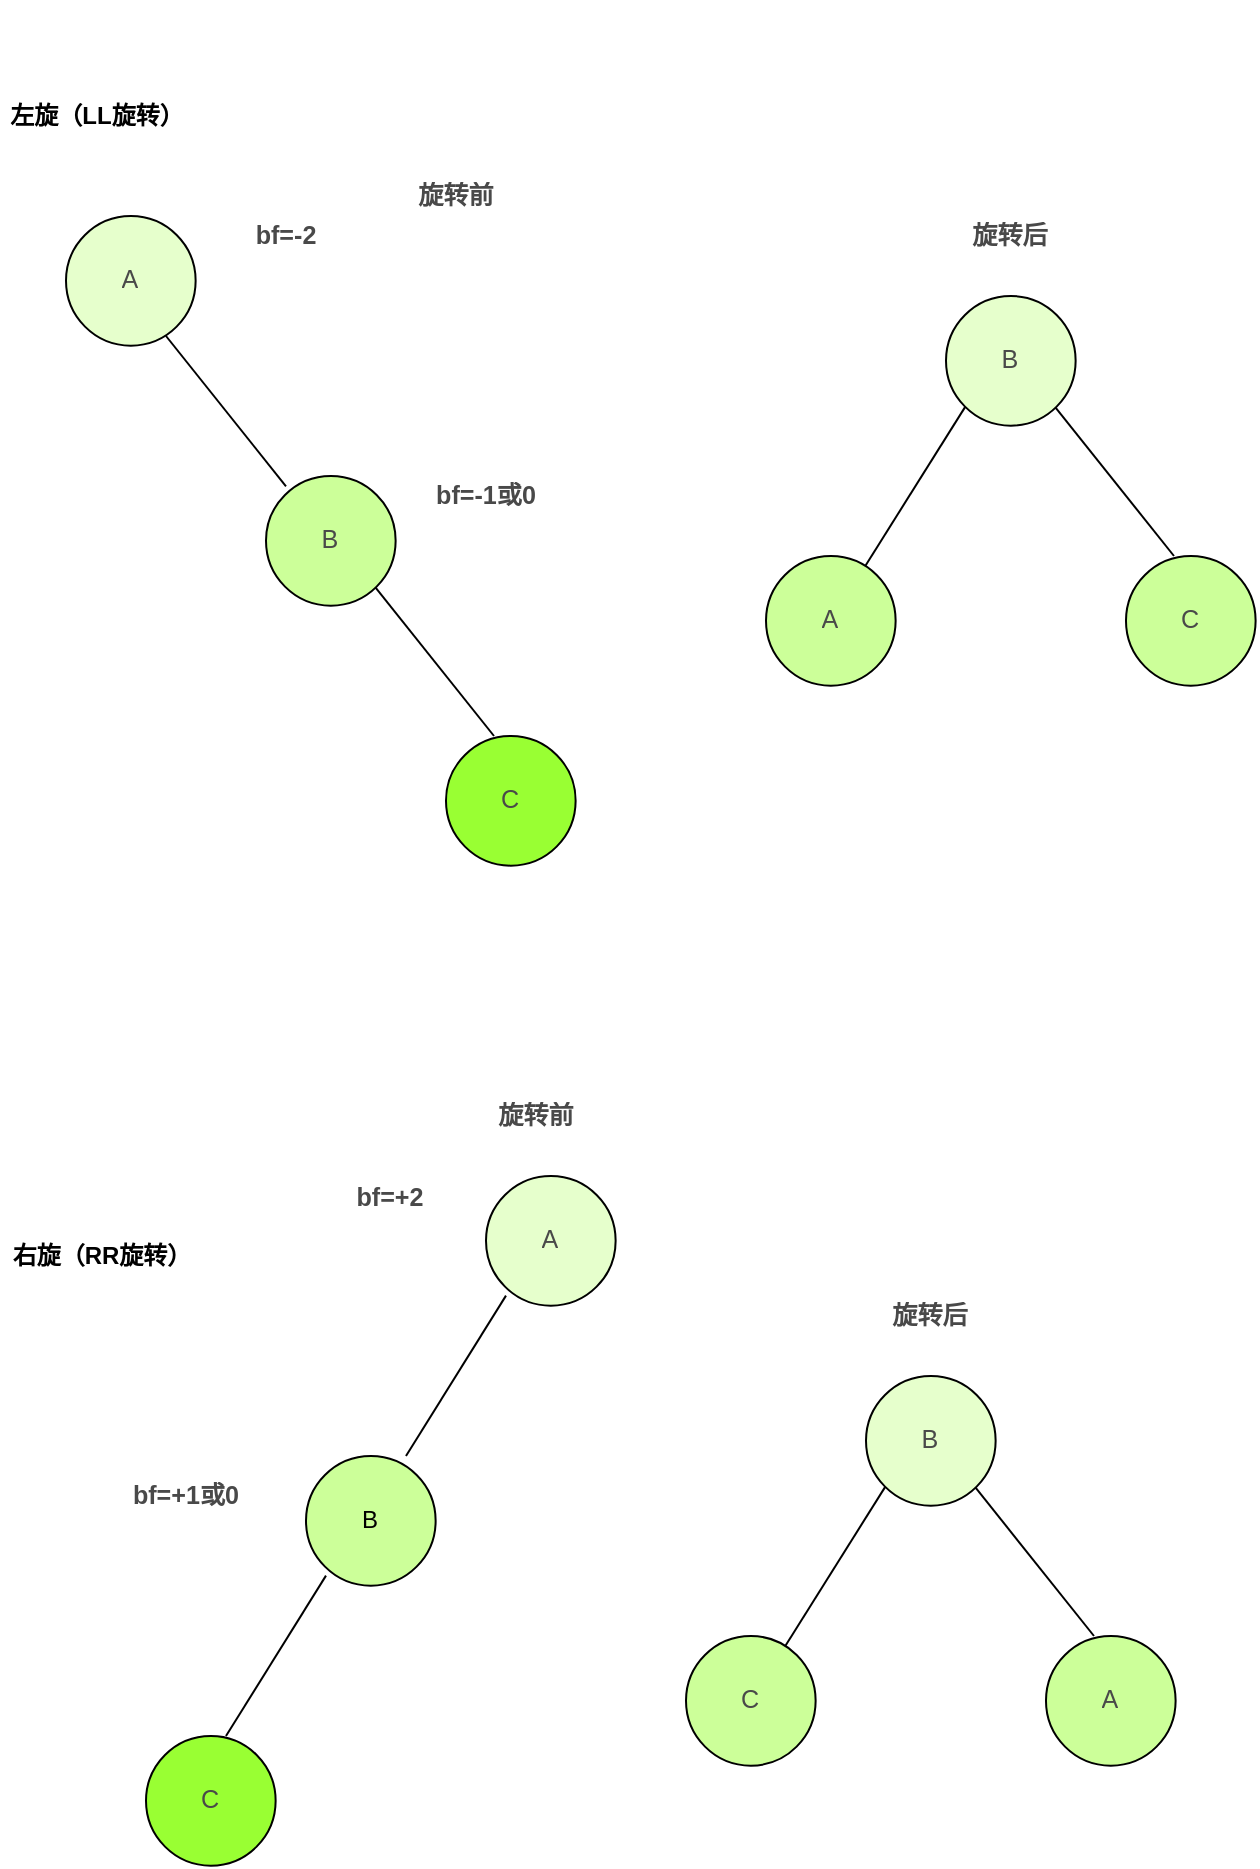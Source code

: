 <mxfile version="28.0.4">
  <diagram name="第 1 页" id="SQMiKPQj3qHGmJC00pW2">
    <mxGraphModel dx="891" dy="389" grid="1" gridSize="10" guides="1" tooltips="1" connect="1" arrows="1" fold="1" page="1" pageScale="1" pageWidth="827" pageHeight="1169" math="0" shadow="0">
      <root>
        <mxCell id="0" />
        <mxCell id="1" parent="0" />
        <mxCell id="Xabsf1C0fMltTLXUcAut-2" style="edgeStyle=orthogonalEdgeStyle;rounded=0;orthogonalLoop=1;jettySize=auto;html=1;exitX=0.5;exitY=1;exitDx=0;exitDy=0;" edge="1" parent="1">
          <mxGeometry relative="1" as="geometry">
            <mxPoint x="261.67" y="60" as="sourcePoint" />
            <mxPoint x="261.67" y="60" as="targetPoint" />
          </mxGeometry>
        </mxCell>
        <mxCell id="Xabsf1C0fMltTLXUcAut-62" value="" style="group" vertex="1" connectable="0" parent="1">
          <mxGeometry x="100.003" y="160" width="254.811" height="324.818" as="geometry" />
        </mxCell>
        <mxCell id="Xabsf1C0fMltTLXUcAut-27" value="" style="endArrow=none;html=1;rounded=0;" edge="1" parent="Xabsf1C0fMltTLXUcAut-62">
          <mxGeometry width="50" height="50" relative="1" as="geometry">
            <mxPoint x="109.997" y="135.18" as="sourcePoint" />
            <mxPoint x="49.997" y="60" as="targetPoint" />
          </mxGeometry>
        </mxCell>
        <mxCell id="Xabsf1C0fMltTLXUcAut-54" value="" style="endArrow=none;html=1;rounded=0;" edge="1" parent="Xabsf1C0fMltTLXUcAut-62">
          <mxGeometry width="50" height="50" relative="1" as="geometry">
            <mxPoint x="213.997" y="260" as="sourcePoint" />
            <mxPoint x="153.997" y="184.82" as="targetPoint" />
          </mxGeometry>
        </mxCell>
        <mxCell id="Xabsf1C0fMltTLXUcAut-55" value="" style="group" vertex="1" connectable="0" parent="Xabsf1C0fMltTLXUcAut-62">
          <mxGeometry width="64.818" height="64.818" as="geometry" />
        </mxCell>
        <mxCell id="Xabsf1C0fMltTLXUcAut-33" value="" style="ellipse;whiteSpace=wrap;html=1;aspect=fixed;fillColor=#E6FFCC;" vertex="1" parent="Xabsf1C0fMltTLXUcAut-55">
          <mxGeometry width="64.818" height="64.818" as="geometry" />
        </mxCell>
        <mxCell id="Xabsf1C0fMltTLXUcAut-34" value="&lt;pre style=&quot;font-family: var(--ds-font-family-code); overflow: auto; padding: calc(var(--ds-md-zoom)*8px)calc(var(--ds-md-zoom)*12px); text-wrap: wrap; word-break: break-all; color: rgb(73, 73, 73); font-size: 12.573px; text-align: start; margin-top: 0px !important; margin-bottom: 0px !important;&quot;&gt;&lt;pre style=&quot;font-family: var(--ds-font-family-code); overflow: auto; padding: calc(var(--ds-md-zoom)*8px)calc(var(--ds-md-zoom)*12px); text-wrap: wrap; word-break: break-all; margin-top: 0px !important; margin-bottom: 0px !important;&quot;&gt;A&lt;/pre&gt;&lt;/pre&gt;" style="text;strokeColor=none;align=center;fillColor=none;html=1;verticalAlign=middle;whiteSpace=wrap;rounded=0;" vertex="1" parent="Xabsf1C0fMltTLXUcAut-55">
          <mxGeometry x="25.4" y="24.74" width="14.02" height="15.34" as="geometry" />
        </mxCell>
        <mxCell id="Xabsf1C0fMltTLXUcAut-56" value="" style="group" vertex="1" connectable="0" parent="Xabsf1C0fMltTLXUcAut-62">
          <mxGeometry x="100" y="130" width="64.818" height="64.818" as="geometry" />
        </mxCell>
        <mxCell id="Xabsf1C0fMltTLXUcAut-39" value="" style="ellipse;whiteSpace=wrap;html=1;aspect=fixed;fillColor=#CCFF99;" vertex="1" parent="Xabsf1C0fMltTLXUcAut-56">
          <mxGeometry width="64.818" height="64.818" as="geometry" />
        </mxCell>
        <mxCell id="Xabsf1C0fMltTLXUcAut-40" value="&lt;pre style=&quot;font-family: var(--ds-font-family-code); overflow: auto; padding: calc(var(--ds-md-zoom)*8px)calc(var(--ds-md-zoom)*12px); text-wrap: wrap; word-break: break-all; color: rgb(73, 73, 73); font-size: 12.573px; text-align: start; margin-top: 0px !important; margin-bottom: 0px !important;&quot;&gt;&lt;pre style=&quot;font-family: var(--ds-font-family-code); overflow: auto; padding: calc(var(--ds-md-zoom)*8px)calc(var(--ds-md-zoom)*12px); text-wrap: wrap; word-break: break-all; margin-top: 0px !important; margin-bottom: 0px !important;&quot;&gt;B&lt;/pre&gt;&lt;/pre&gt;" style="text;strokeColor=none;align=center;fillColor=none;html=1;verticalAlign=middle;whiteSpace=wrap;rounded=0;" vertex="1" parent="Xabsf1C0fMltTLXUcAut-56">
          <mxGeometry x="25.4" y="24.36" width="14.02" height="16.09" as="geometry" />
        </mxCell>
        <mxCell id="Xabsf1C0fMltTLXUcAut-57" value="" style="group" vertex="1" connectable="0" parent="Xabsf1C0fMltTLXUcAut-62">
          <mxGeometry x="189.993" y="260" width="64.818" height="64.818" as="geometry" />
        </mxCell>
        <mxCell id="Xabsf1C0fMltTLXUcAut-51" value="" style="ellipse;whiteSpace=wrap;html=1;aspect=fixed;fillColor=#99FF33;" vertex="1" parent="Xabsf1C0fMltTLXUcAut-57">
          <mxGeometry width="64.818" height="64.818" as="geometry" />
        </mxCell>
        <mxCell id="Xabsf1C0fMltTLXUcAut-52" value="&lt;pre style=&quot;font-family: var(--ds-font-family-code); overflow: auto; padding: calc(var(--ds-md-zoom)*8px)calc(var(--ds-md-zoom)*12px); text-wrap: wrap; word-break: break-all; color: rgb(73, 73, 73); font-size: 12.573px; text-align: start; margin-top: 0px !important; margin-bottom: 0px !important;&quot;&gt;&lt;pre style=&quot;font-family: var(--ds-font-family-code); overflow: auto; padding: calc(var(--ds-md-zoom)*8px)calc(var(--ds-md-zoom)*12px); text-wrap: wrap; word-break: break-all; margin-top: 0px !important; margin-bottom: 0px !important;&quot;&gt;C&lt;/pre&gt;&lt;/pre&gt;" style="text;strokeColor=none;align=center;fillColor=none;html=1;verticalAlign=middle;whiteSpace=wrap;rounded=0;" vertex="1" parent="Xabsf1C0fMltTLXUcAut-57">
          <mxGeometry x="25.4" y="24.36" width="14.02" height="16.09" as="geometry" />
        </mxCell>
        <mxCell id="Xabsf1C0fMltTLXUcAut-60" value="&lt;pre style=&quot;font-family: var(--ds-font-family-code); overflow: auto; padding: calc(var(--ds-md-zoom)*8px)calc(var(--ds-md-zoom)*12px); text-wrap: wrap; word-break: break-all; color: rgb(73, 73, 73); font-size: 12.573px; text-align: start; margin-top: 0px !important; margin-bottom: 0px !important;&quot;&gt;&lt;b&gt;bf=-2&lt;/b&gt;&lt;/pre&gt;" style="text;strokeColor=none;align=center;fillColor=none;html=1;verticalAlign=middle;whiteSpace=wrap;rounded=0;" vertex="1" parent="Xabsf1C0fMltTLXUcAut-62">
          <mxGeometry x="89.997" width="40" height="20" as="geometry" />
        </mxCell>
        <mxCell id="Xabsf1C0fMltTLXUcAut-61" value="&lt;pre style=&quot;font-family: var(--ds-font-family-code); overflow: auto; padding: calc(var(--ds-md-zoom)*8px)calc(var(--ds-md-zoom)*12px); text-wrap: wrap; word-break: break-all; color: rgb(73, 73, 73); font-size: 12.573px; text-align: start; margin-top: 0px !important; margin-bottom: 0px !important;&quot;&gt;&lt;b&gt;bf=-1或0&lt;/b&gt;&lt;/pre&gt;" style="text;strokeColor=none;align=center;fillColor=none;html=1;verticalAlign=middle;whiteSpace=wrap;rounded=0;" vertex="1" parent="Xabsf1C0fMltTLXUcAut-62">
          <mxGeometry x="179.997" y="130" width="60" height="20" as="geometry" />
        </mxCell>
        <mxCell id="Xabsf1C0fMltTLXUcAut-78" value="&lt;pre style=&quot;font-family: var(--ds-font-family-code); overflow: auto; padding: calc(var(--ds-md-zoom)*8px)calc(var(--ds-md-zoom)*12px); text-wrap: wrap; word-break: break-all; color: rgb(73, 73, 73); font-size: 12.573px; text-align: start; margin-top: 0px !important; margin-bottom: 0px !important;&quot;&gt;&lt;b&gt;旋转前&lt;/b&gt;&lt;/pre&gt;" style="text;strokeColor=none;align=center;fillColor=none;html=1;verticalAlign=middle;whiteSpace=wrap;rounded=0;" vertex="1" parent="1">
          <mxGeometry x="270" y="140" width="50" height="20" as="geometry" />
        </mxCell>
        <mxCell id="Xabsf1C0fMltTLXUcAut-79" value="&lt;pre style=&quot;font-family: var(--ds-font-family-code); overflow: auto; padding: calc(var(--ds-md-zoom)*8px)calc(var(--ds-md-zoom)*12px); text-wrap: wrap; word-break: break-all; color: rgb(73, 73, 73); font-size: 12.573px; text-align: start; margin-top: 0px !important; margin-bottom: 0px !important;&quot;&gt;&lt;b&gt;旋转后&lt;/b&gt;&lt;/pre&gt;" style="text;strokeColor=none;align=center;fillColor=none;html=1;verticalAlign=middle;whiteSpace=wrap;rounded=0;" vertex="1" parent="1">
          <mxGeometry x="547.41" y="160" width="50" height="20" as="geometry" />
        </mxCell>
        <mxCell id="Xabsf1C0fMltTLXUcAut-83" value="" style="group" vertex="1" connectable="0" parent="1">
          <mxGeometry x="450" y="200" width="244.811" height="194.818" as="geometry" />
        </mxCell>
        <mxCell id="Xabsf1C0fMltTLXUcAut-64" value="" style="endArrow=none;html=1;rounded=0;" edge="1" parent="Xabsf1C0fMltTLXUcAut-83" source="Xabsf1C0fMltTLXUcAut-67">
          <mxGeometry width="50" height="50" relative="1" as="geometry">
            <mxPoint x="40" y="120" as="sourcePoint" />
            <mxPoint x="99.997" y="54.82" as="targetPoint" />
          </mxGeometry>
        </mxCell>
        <mxCell id="Xabsf1C0fMltTLXUcAut-65" value="" style="endArrow=none;html=1;rounded=0;" edge="1" parent="Xabsf1C0fMltTLXUcAut-83">
          <mxGeometry width="50" height="50" relative="1" as="geometry">
            <mxPoint x="203.997" y="130" as="sourcePoint" />
            <mxPoint x="143.997" y="54.82" as="targetPoint" />
          </mxGeometry>
        </mxCell>
        <mxCell id="Xabsf1C0fMltTLXUcAut-80" value="" style="group" vertex="1" connectable="0" parent="Xabsf1C0fMltTLXUcAut-83">
          <mxGeometry x="90" width="64.818" height="64.818" as="geometry" />
        </mxCell>
        <mxCell id="Xabsf1C0fMltTLXUcAut-70" value="" style="ellipse;whiteSpace=wrap;html=1;aspect=fixed;fillColor=#E6FFCC;" vertex="1" parent="Xabsf1C0fMltTLXUcAut-80">
          <mxGeometry width="64.818" height="64.818" as="geometry" />
        </mxCell>
        <mxCell id="Xabsf1C0fMltTLXUcAut-71" value="&lt;pre style=&quot;font-family: var(--ds-font-family-code); overflow: auto; padding: calc(var(--ds-md-zoom)*8px)calc(var(--ds-md-zoom)*12px); text-wrap: wrap; word-break: break-all; color: rgb(73, 73, 73); font-size: 12.573px; text-align: start; margin-top: 0px !important; margin-bottom: 0px !important;&quot;&gt;&lt;pre style=&quot;font-family: var(--ds-font-family-code); overflow: auto; padding: calc(var(--ds-md-zoom)*8px)calc(var(--ds-md-zoom)*12px); text-wrap: wrap; word-break: break-all; margin-top: 0px !important; margin-bottom: 0px !important;&quot;&gt;B&lt;/pre&gt;&lt;/pre&gt;" style="text;strokeColor=none;align=center;fillColor=none;html=1;verticalAlign=middle;whiteSpace=wrap;rounded=0;" vertex="1" parent="Xabsf1C0fMltTLXUcAut-80">
          <mxGeometry x="25.4" y="24.36" width="14.02" height="16.09" as="geometry" />
        </mxCell>
        <mxCell id="Xabsf1C0fMltTLXUcAut-81" value="" style="group" vertex="1" connectable="0" parent="Xabsf1C0fMltTLXUcAut-83">
          <mxGeometry y="130" width="64.818" height="64.818" as="geometry" />
        </mxCell>
        <mxCell id="Xabsf1C0fMltTLXUcAut-67" value="" style="ellipse;whiteSpace=wrap;html=1;aspect=fixed;fillColor=#CCFF99;" vertex="1" parent="Xabsf1C0fMltTLXUcAut-81">
          <mxGeometry width="64.818" height="64.818" as="geometry" />
        </mxCell>
        <mxCell id="Xabsf1C0fMltTLXUcAut-68" value="&lt;pre style=&quot;font-family: var(--ds-font-family-code); overflow: auto; padding: calc(var(--ds-md-zoom)*8px)calc(var(--ds-md-zoom)*12px); text-wrap: wrap; word-break: break-all; color: rgb(73, 73, 73); font-size: 12.573px; text-align: start; margin-top: 0px !important; margin-bottom: 0px !important;&quot;&gt;&lt;pre style=&quot;font-family: var(--ds-font-family-code); overflow: auto; padding: calc(var(--ds-md-zoom)*8px)calc(var(--ds-md-zoom)*12px); text-wrap: wrap; word-break: break-all; margin-top: 0px !important; margin-bottom: 0px !important;&quot;&gt;A&lt;/pre&gt;&lt;/pre&gt;" style="text;strokeColor=none;align=center;fillColor=none;html=1;verticalAlign=middle;whiteSpace=wrap;rounded=0;" vertex="1" parent="Xabsf1C0fMltTLXUcAut-81">
          <mxGeometry x="25.4" y="24.74" width="14.02" height="15.34" as="geometry" />
        </mxCell>
        <mxCell id="Xabsf1C0fMltTLXUcAut-82" value="" style="group" vertex="1" connectable="0" parent="Xabsf1C0fMltTLXUcAut-83">
          <mxGeometry x="179.993" y="130" width="64.818" height="64.818" as="geometry" />
        </mxCell>
        <mxCell id="Xabsf1C0fMltTLXUcAut-73" value="" style="ellipse;whiteSpace=wrap;html=1;aspect=fixed;fillColor=#CCFF99;" vertex="1" parent="Xabsf1C0fMltTLXUcAut-82">
          <mxGeometry width="64.818" height="64.818" as="geometry" />
        </mxCell>
        <mxCell id="Xabsf1C0fMltTLXUcAut-74" value="&lt;pre style=&quot;font-family: var(--ds-font-family-code); overflow: auto; padding: calc(var(--ds-md-zoom)*8px)calc(var(--ds-md-zoom)*12px); text-wrap: wrap; word-break: break-all; color: rgb(73, 73, 73); font-size: 12.573px; text-align: start; margin-top: 0px !important; margin-bottom: 0px !important;&quot;&gt;&lt;pre style=&quot;font-family: var(--ds-font-family-code); overflow: auto; padding: calc(var(--ds-md-zoom)*8px)calc(var(--ds-md-zoom)*12px); text-wrap: wrap; word-break: break-all; margin-top: 0px !important; margin-bottom: 0px !important;&quot;&gt;C&lt;/pre&gt;&lt;/pre&gt;" style="text;strokeColor=none;align=center;fillColor=none;html=1;verticalAlign=middle;whiteSpace=wrap;rounded=0;" vertex="1" parent="Xabsf1C0fMltTLXUcAut-82">
          <mxGeometry x="25.4" y="24.36" width="14.02" height="16.09" as="geometry" />
        </mxCell>
        <mxCell id="Xabsf1C0fMltTLXUcAut-85" value="&lt;b&gt;左旋（LL旋转）&lt;/b&gt;" style="text;strokeColor=none;align=center;fillColor=none;html=1;verticalAlign=middle;whiteSpace=wrap;rounded=0;" vertex="1" parent="1">
          <mxGeometry x="67.59" y="100" width="95.19" height="20" as="geometry" />
        </mxCell>
        <mxCell id="Xabsf1C0fMltTLXUcAut-113" value="" style="group" vertex="1" connectable="0" parent="1">
          <mxGeometry x="130" y="640" width="244.818" height="344.818" as="geometry" />
        </mxCell>
        <mxCell id="Xabsf1C0fMltTLXUcAut-102" value="" style="endArrow=none;html=1;rounded=0;" edge="1" parent="Xabsf1C0fMltTLXUcAut-113">
          <mxGeometry width="50" height="50" relative="1" as="geometry">
            <mxPoint x="140" y="140.0" as="sourcePoint" />
            <mxPoint x="189.997" y="59.82" as="targetPoint" />
          </mxGeometry>
        </mxCell>
        <mxCell id="Xabsf1C0fMltTLXUcAut-105" value="" style="endArrow=none;html=1;rounded=0;" edge="1" parent="Xabsf1C0fMltTLXUcAut-113">
          <mxGeometry width="50" height="50" relative="1" as="geometry">
            <mxPoint x="50" y="280.0" as="sourcePoint" />
            <mxPoint x="99.997" y="199.82" as="targetPoint" />
          </mxGeometry>
        </mxCell>
        <mxCell id="Xabsf1C0fMltTLXUcAut-108" value="&lt;pre style=&quot;font-family: var(--ds-font-family-code); overflow: auto; padding: calc(var(--ds-md-zoom)*8px)calc(var(--ds-md-zoom)*12px); text-wrap: wrap; word-break: break-all; color: rgb(73, 73, 73); font-size: 12.573px; text-align: start; margin-top: 0px !important; margin-bottom: 0px !important;&quot;&gt;&lt;b&gt;bf=+2&lt;/b&gt;&lt;/pre&gt;" style="text;strokeColor=none;align=center;fillColor=none;html=1;verticalAlign=middle;whiteSpace=wrap;rounded=0;" vertex="1" parent="Xabsf1C0fMltTLXUcAut-113">
          <mxGeometry x="112.41" width="40" height="22.59" as="geometry" />
        </mxCell>
        <mxCell id="Xabsf1C0fMltTLXUcAut-109" value="&lt;pre style=&quot;font-family: var(--ds-font-family-code); overflow: auto; padding: calc(var(--ds-md-zoom)*8px)calc(var(--ds-md-zoom)*12px); text-wrap: wrap; word-break: break-all; color: rgb(73, 73, 73); font-size: 12.573px; text-align: start; margin-top: 0px !important; margin-bottom: 0px !important;&quot;&gt;&lt;b&gt;bf=+1或0&lt;/b&gt;&lt;/pre&gt;" style="text;strokeColor=none;align=center;fillColor=none;html=1;verticalAlign=middle;whiteSpace=wrap;rounded=0;" vertex="1" parent="Xabsf1C0fMltTLXUcAut-113">
          <mxGeometry y="150" width="60" height="20" as="geometry" />
        </mxCell>
        <mxCell id="Xabsf1C0fMltTLXUcAut-110" value="" style="group" vertex="1" connectable="0" parent="Xabsf1C0fMltTLXUcAut-113">
          <mxGeometry x="180" width="64.818" height="64.818" as="geometry" />
        </mxCell>
        <mxCell id="Xabsf1C0fMltTLXUcAut-90" value="" style="ellipse;whiteSpace=wrap;html=1;aspect=fixed;fillColor=#E6FFCC;" vertex="1" parent="Xabsf1C0fMltTLXUcAut-110">
          <mxGeometry width="64.818" height="64.818" as="geometry" />
        </mxCell>
        <mxCell id="Xabsf1C0fMltTLXUcAut-91" value="&lt;pre style=&quot;font-family: var(--ds-font-family-code); overflow: auto; padding: calc(var(--ds-md-zoom)*8px)calc(var(--ds-md-zoom)*12px); text-wrap: wrap; word-break: break-all; color: rgb(73, 73, 73); font-size: 12.573px; text-align: start; margin-top: 0px !important; margin-bottom: 0px !important;&quot;&gt;&lt;pre style=&quot;font-family: var(--ds-font-family-code); overflow: auto; padding: calc(var(--ds-md-zoom)*8px)calc(var(--ds-md-zoom)*12px); text-wrap: wrap; word-break: break-all; margin-top: 0px !important; margin-bottom: 0px !important;&quot;&gt;A&lt;/pre&gt;&lt;/pre&gt;" style="text;strokeColor=none;align=center;fillColor=none;html=1;verticalAlign=middle;whiteSpace=wrap;rounded=0;" vertex="1" parent="Xabsf1C0fMltTLXUcAut-110">
          <mxGeometry x="25.4" y="24.74" width="14.02" height="15.34" as="geometry" />
        </mxCell>
        <mxCell id="Xabsf1C0fMltTLXUcAut-111" value="" style="group" vertex="1" connectable="0" parent="Xabsf1C0fMltTLXUcAut-113">
          <mxGeometry x="90" y="140" width="64.818" height="64.818" as="geometry" />
        </mxCell>
        <mxCell id="Xabsf1C0fMltTLXUcAut-93" value="" style="ellipse;whiteSpace=wrap;html=1;aspect=fixed;fillColor=#CCFF99;" vertex="1" parent="Xabsf1C0fMltTLXUcAut-111">
          <mxGeometry width="64.818" height="64.818" as="geometry" />
        </mxCell>
        <mxCell id="Xabsf1C0fMltTLXUcAut-100" value="B" style="text;strokeColor=none;align=center;fillColor=none;html=1;verticalAlign=middle;whiteSpace=wrap;rounded=0;" vertex="1" parent="Xabsf1C0fMltTLXUcAut-111">
          <mxGeometry x="22.41" y="22.41" width="20" height="20" as="geometry" />
        </mxCell>
        <mxCell id="Xabsf1C0fMltTLXUcAut-112" value="" style="group" vertex="1" connectable="0" parent="Xabsf1C0fMltTLXUcAut-113">
          <mxGeometry x="10.003" y="280" width="64.818" height="64.818" as="geometry" />
        </mxCell>
        <mxCell id="Xabsf1C0fMltTLXUcAut-96" value="" style="ellipse;whiteSpace=wrap;html=1;aspect=fixed;fillColor=#99FF33;" vertex="1" parent="Xabsf1C0fMltTLXUcAut-112">
          <mxGeometry width="64.818" height="64.818" as="geometry" />
        </mxCell>
        <mxCell id="Xabsf1C0fMltTLXUcAut-97" value="&lt;pre style=&quot;font-family: var(--ds-font-family-code); overflow: auto; padding: calc(var(--ds-md-zoom)*8px)calc(var(--ds-md-zoom)*12px); text-wrap: wrap; word-break: break-all; color: rgb(73, 73, 73); font-size: 12.573px; text-align: start; margin-top: 0px !important; margin-bottom: 0px !important;&quot;&gt;&lt;pre style=&quot;font-family: var(--ds-font-family-code); overflow: auto; padding: calc(var(--ds-md-zoom)*8px)calc(var(--ds-md-zoom)*12px); text-wrap: wrap; word-break: break-all; margin-top: 0px !important; margin-bottom: 0px !important;&quot;&gt;C&lt;/pre&gt;&lt;/pre&gt;" style="text;strokeColor=none;align=center;fillColor=none;html=1;verticalAlign=middle;whiteSpace=wrap;rounded=0;" vertex="1" parent="Xabsf1C0fMltTLXUcAut-112">
          <mxGeometry x="25.4" y="24.36" width="14.02" height="16.09" as="geometry" />
        </mxCell>
        <mxCell id="Xabsf1C0fMltTLXUcAut-107" style="edgeStyle=orthogonalEdgeStyle;rounded=0;orthogonalLoop=1;jettySize=auto;html=1;exitX=0.5;exitY=1;exitDx=0;exitDy=0;entryX=0.498;entryY=0.627;entryDx=0;entryDy=0;entryPerimeter=0;" edge="1" parent="Xabsf1C0fMltTLXUcAut-112" source="Xabsf1C0fMltTLXUcAut-97" target="Xabsf1C0fMltTLXUcAut-96">
          <mxGeometry relative="1" as="geometry" />
        </mxCell>
        <mxCell id="Xabsf1C0fMltTLXUcAut-114" value="" style="group" vertex="1" connectable="0" parent="1">
          <mxGeometry x="410" y="740" width="244.811" height="194.818" as="geometry" />
        </mxCell>
        <mxCell id="Xabsf1C0fMltTLXUcAut-115" value="" style="endArrow=none;html=1;rounded=0;" edge="1" parent="Xabsf1C0fMltTLXUcAut-114" source="Xabsf1C0fMltTLXUcAut-121">
          <mxGeometry width="50" height="50" relative="1" as="geometry">
            <mxPoint x="40" y="120" as="sourcePoint" />
            <mxPoint x="99.997" y="54.82" as="targetPoint" />
          </mxGeometry>
        </mxCell>
        <mxCell id="Xabsf1C0fMltTLXUcAut-116" value="" style="endArrow=none;html=1;rounded=0;" edge="1" parent="Xabsf1C0fMltTLXUcAut-114">
          <mxGeometry width="50" height="50" relative="1" as="geometry">
            <mxPoint x="203.997" y="130" as="sourcePoint" />
            <mxPoint x="143.997" y="54.82" as="targetPoint" />
          </mxGeometry>
        </mxCell>
        <mxCell id="Xabsf1C0fMltTLXUcAut-117" value="" style="group" vertex="1" connectable="0" parent="Xabsf1C0fMltTLXUcAut-114">
          <mxGeometry x="90" width="64.818" height="64.818" as="geometry" />
        </mxCell>
        <mxCell id="Xabsf1C0fMltTLXUcAut-118" value="" style="ellipse;whiteSpace=wrap;html=1;aspect=fixed;fillColor=#E6FFCC;" vertex="1" parent="Xabsf1C0fMltTLXUcAut-117">
          <mxGeometry width="64.818" height="64.818" as="geometry" />
        </mxCell>
        <mxCell id="Xabsf1C0fMltTLXUcAut-119" value="&lt;pre style=&quot;font-family: var(--ds-font-family-code); overflow: auto; padding: calc(var(--ds-md-zoom)*8px)calc(var(--ds-md-zoom)*12px); text-wrap: wrap; word-break: break-all; color: rgb(73, 73, 73); font-size: 12.573px; text-align: start; margin-top: 0px !important; margin-bottom: 0px !important;&quot;&gt;&lt;pre style=&quot;font-family: var(--ds-font-family-code); overflow: auto; padding: calc(var(--ds-md-zoom)*8px)calc(var(--ds-md-zoom)*12px); text-wrap: wrap; word-break: break-all; margin-top: 0px !important; margin-bottom: 0px !important;&quot;&gt;B&lt;/pre&gt;&lt;/pre&gt;" style="text;strokeColor=none;align=center;fillColor=none;html=1;verticalAlign=middle;whiteSpace=wrap;rounded=0;" vertex="1" parent="Xabsf1C0fMltTLXUcAut-117">
          <mxGeometry x="25.4" y="24.36" width="14.02" height="16.09" as="geometry" />
        </mxCell>
        <mxCell id="Xabsf1C0fMltTLXUcAut-120" value="" style="group" vertex="1" connectable="0" parent="Xabsf1C0fMltTLXUcAut-114">
          <mxGeometry y="130" width="64.818" height="64.818" as="geometry" />
        </mxCell>
        <mxCell id="Xabsf1C0fMltTLXUcAut-121" value="" style="ellipse;whiteSpace=wrap;html=1;aspect=fixed;fillColor=#CCFF99;" vertex="1" parent="Xabsf1C0fMltTLXUcAut-120">
          <mxGeometry width="64.818" height="64.818" as="geometry" />
        </mxCell>
        <mxCell id="Xabsf1C0fMltTLXUcAut-122" value="&lt;pre style=&quot;font-family: var(--ds-font-family-code); overflow: auto; padding: calc(var(--ds-md-zoom)*8px)calc(var(--ds-md-zoom)*12px); text-wrap: wrap; word-break: break-all; color: rgb(73, 73, 73); font-size: 12.573px; text-align: start; margin-top: 0px !important; margin-bottom: 0px !important;&quot;&gt;&lt;pre style=&quot;font-family: var(--ds-font-family-code); overflow: auto; padding: calc(var(--ds-md-zoom)*8px)calc(var(--ds-md-zoom)*12px); text-wrap: wrap; word-break: break-all; margin-top: 0px !important; margin-bottom: 0px !important;&quot;&gt;C&lt;/pre&gt;&lt;/pre&gt;" style="text;strokeColor=none;align=center;fillColor=none;html=1;verticalAlign=middle;whiteSpace=wrap;rounded=0;" vertex="1" parent="Xabsf1C0fMltTLXUcAut-120">
          <mxGeometry x="25.4" y="24.74" width="14.02" height="15.34" as="geometry" />
        </mxCell>
        <mxCell id="Xabsf1C0fMltTLXUcAut-123" value="" style="group" vertex="1" connectable="0" parent="Xabsf1C0fMltTLXUcAut-114">
          <mxGeometry x="179.993" y="130" width="64.818" height="64.818" as="geometry" />
        </mxCell>
        <mxCell id="Xabsf1C0fMltTLXUcAut-124" value="" style="ellipse;whiteSpace=wrap;html=1;aspect=fixed;fillColor=#CCFF99;" vertex="1" parent="Xabsf1C0fMltTLXUcAut-123">
          <mxGeometry width="64.818" height="64.818" as="geometry" />
        </mxCell>
        <mxCell id="Xabsf1C0fMltTLXUcAut-125" value="&lt;pre style=&quot;font-family: var(--ds-font-family-code); overflow: auto; padding: calc(var(--ds-md-zoom)*8px)calc(var(--ds-md-zoom)*12px); text-wrap: wrap; word-break: break-all; color: rgb(73, 73, 73); font-size: 12.573px; text-align: start; margin-top: 0px !important; margin-bottom: 0px !important;&quot;&gt;&lt;pre style=&quot;font-family: var(--ds-font-family-code); overflow: auto; padding: calc(var(--ds-md-zoom)*8px)calc(var(--ds-md-zoom)*12px); text-wrap: wrap; word-break: break-all; margin-top: 0px !important; margin-bottom: 0px !important;&quot;&gt;A&lt;/pre&gt;&lt;/pre&gt;" style="text;strokeColor=none;align=center;fillColor=none;html=1;verticalAlign=middle;whiteSpace=wrap;rounded=0;" vertex="1" parent="Xabsf1C0fMltTLXUcAut-123">
          <mxGeometry x="25.4" y="24.36" width="14.02" height="16.09" as="geometry" />
        </mxCell>
        <mxCell id="Xabsf1C0fMltTLXUcAut-126" value="&lt;pre style=&quot;font-family: var(--ds-font-family-code); overflow: auto; padding: calc(var(--ds-md-zoom)*8px)calc(var(--ds-md-zoom)*12px); text-wrap: wrap; word-break: break-all; color: rgb(73, 73, 73); font-size: 12.573px; text-align: start; margin-top: 0px !important; margin-bottom: 0px !important;&quot;&gt;&lt;b&gt;旋转前&lt;/b&gt;&lt;/pre&gt;" style="text;strokeColor=none;align=center;fillColor=none;html=1;verticalAlign=middle;whiteSpace=wrap;rounded=0;" vertex="1" parent="1">
          <mxGeometry x="310" y="600" width="50" height="20" as="geometry" />
        </mxCell>
        <mxCell id="Xabsf1C0fMltTLXUcAut-127" value="&lt;pre style=&quot;font-family: var(--ds-font-family-code); overflow: auto; padding: calc(var(--ds-md-zoom)*8px)calc(var(--ds-md-zoom)*12px); text-wrap: wrap; word-break: break-all; color: rgb(73, 73, 73); font-size: 12.573px; text-align: start; margin-top: 0px !important; margin-bottom: 0px !important;&quot;&gt;&lt;b&gt;旋转后&lt;/b&gt;&lt;/pre&gt;" style="text;strokeColor=none;align=center;fillColor=none;html=1;verticalAlign=middle;whiteSpace=wrap;rounded=0;" vertex="1" parent="1">
          <mxGeometry x="507.41" y="700" width="50" height="20" as="geometry" />
        </mxCell>
        <mxCell id="Xabsf1C0fMltTLXUcAut-128" value="&lt;b&gt;右旋（RR旋转）&lt;/b&gt;" style="text;strokeColor=none;align=center;fillColor=none;html=1;verticalAlign=middle;whiteSpace=wrap;rounded=0;" vertex="1" parent="1">
          <mxGeometry x="67.59" y="670" width="100" height="20" as="geometry" />
        </mxCell>
      </root>
    </mxGraphModel>
  </diagram>
</mxfile>
